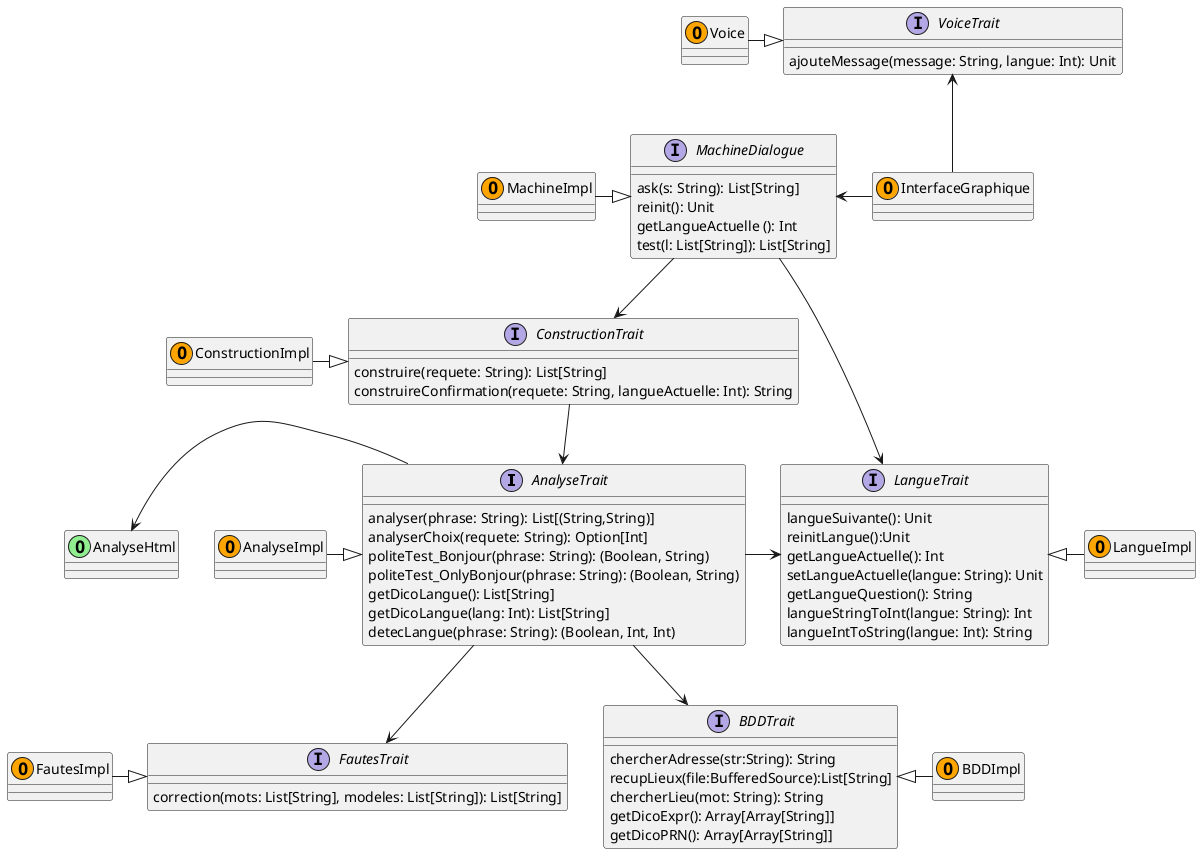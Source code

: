 @startuml Avatar

' Création des interfaces

interface AnalyseTrait{
	analyser(phrase: String): List[(String,String)]
	analyserChoix(requete: String): Option[Int]
	politeTest_Bonjour(phrase: String): (Boolean, String)
	politeTest_OnlyBonjour(phrase: String): (Boolean, String)
	getDicoLangue(): List[String]
	getDicoLangue(lang: Int): List[String]
	detecLangue(phrase: String): (Boolean, Int, Int)
}

interface BDDTrait{
	chercherAdresse(str:String): String
	recupLieux(file:BufferedSource):List[String]
	chercherLieu(mot: String): String
	getDicoExpr(): Array[Array[String]]
	getDicoPRN(): Array[Array[String]]
}

interface ConstructionTrait{
	construire(requete: String): List[String]
	construireConfirmation(requete: String, langueActuelle: Int): String
}

interface LangueTrait{
	langueSuivante(): Unit
	reinitLangue():Unit
 	getLangueActuelle(): Int
  	setLangueActuelle(langue: String): Unit
  	getLangueQuestion(): String
  	langueStringToInt(langue: String): Int
	langueIntToString(langue: Int): String
}

interface MachineDialogue {
	ask(s: String): List[String]
	reinit(): Unit
	getLangueActuelle (): Int 
	test(l: List[String]): List[String]
}

interface FautesTrait{
	correction(mots: List[String], modeles: List[String]): List[String]
}

interface VoiceTrait{
	ajouteMessage(message: String, langue: Int): Unit
}


' Création des objects

' Objet issu du projet Robot Web 
class AnalyseHtml <<(O,LightGreen)>> 

class AnalyseImpl <<(O,Orange)>>
class BDDImpl <<(O,Orange)>>
class ConstructionImpl <<(O,Orange)>>
class InterfaceGraphique <<(O,Orange)>>
class LangueImpl <<(O,Orange)>>
class MachineImpl <<(O,Orange)>>
class FautesImpl <<(O,Orange)>>
class Voice <<(O,Orange)>>

' Relations d'héritage
MachineImpl -|> MachineDialogue
BDDTrait <|-  BDDImpl
ConstructionImpl -|>  ConstructionTrait
AnalyseImpl -|>  AnalyseTrait
FautesImpl -|> FautesTrait
LangueTrait <|-  LangueImpl
Voice -|> VoiceTrait

' Relations d'utilisation
MachineDialogue --> ConstructionTrait
MachineDialogue <- InterfaceGraphique
VoiceTrait <-- InterfaceGraphique
ConstructionTrait --> AnalyseTrait
AnalyseTrait -> LangueTrait
AnalyseTrait --> FautesTrait
AnalyseTrait --> BDDTrait
AnalyseHtml <- AnalyseTrait
MachineDialogue --> LangueTrait

@enduml